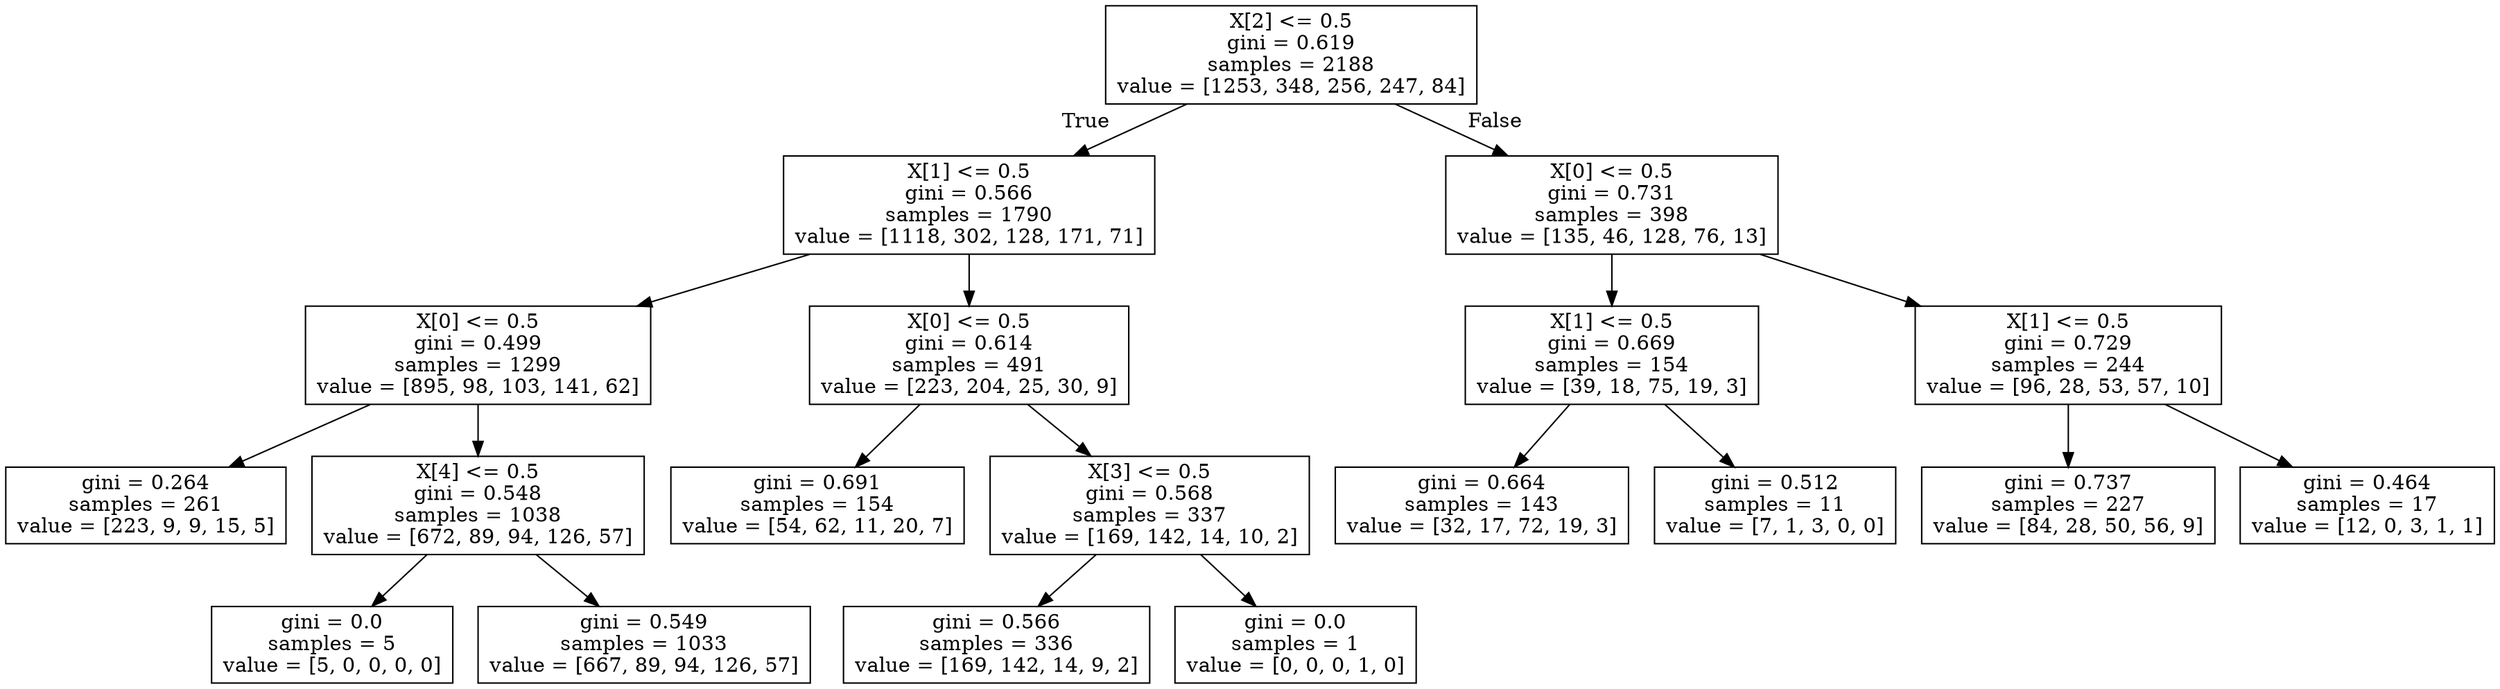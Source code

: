 digraph Tree {
node [shape=box] ;
0 [label="X[2] <= 0.5\ngini = 0.619\nsamples = 2188\nvalue = [1253, 348, 256, 247, 84]"] ;
1 [label="X[1] <= 0.5\ngini = 0.566\nsamples = 1790\nvalue = [1118, 302, 128, 171, 71]"] ;
0 -> 1 [labeldistance=2.5, labelangle=45, headlabel="True"] ;
2 [label="X[0] <= 0.5\ngini = 0.499\nsamples = 1299\nvalue = [895, 98, 103, 141, 62]"] ;
1 -> 2 ;
3 [label="gini = 0.264\nsamples = 261\nvalue = [223, 9, 9, 15, 5]"] ;
2 -> 3 ;
4 [label="X[4] <= 0.5\ngini = 0.548\nsamples = 1038\nvalue = [672, 89, 94, 126, 57]"] ;
2 -> 4 ;
5 [label="gini = 0.0\nsamples = 5\nvalue = [5, 0, 0, 0, 0]"] ;
4 -> 5 ;
6 [label="gini = 0.549\nsamples = 1033\nvalue = [667, 89, 94, 126, 57]"] ;
4 -> 6 ;
7 [label="X[0] <= 0.5\ngini = 0.614\nsamples = 491\nvalue = [223, 204, 25, 30, 9]"] ;
1 -> 7 ;
8 [label="gini = 0.691\nsamples = 154\nvalue = [54, 62, 11, 20, 7]"] ;
7 -> 8 ;
9 [label="X[3] <= 0.5\ngini = 0.568\nsamples = 337\nvalue = [169, 142, 14, 10, 2]"] ;
7 -> 9 ;
10 [label="gini = 0.566\nsamples = 336\nvalue = [169, 142, 14, 9, 2]"] ;
9 -> 10 ;
11 [label="gini = 0.0\nsamples = 1\nvalue = [0, 0, 0, 1, 0]"] ;
9 -> 11 ;
12 [label="X[0] <= 0.5\ngini = 0.731\nsamples = 398\nvalue = [135, 46, 128, 76, 13]"] ;
0 -> 12 [labeldistance=2.5, labelangle=-45, headlabel="False"] ;
13 [label="X[1] <= 0.5\ngini = 0.669\nsamples = 154\nvalue = [39, 18, 75, 19, 3]"] ;
12 -> 13 ;
14 [label="gini = 0.664\nsamples = 143\nvalue = [32, 17, 72, 19, 3]"] ;
13 -> 14 ;
15 [label="gini = 0.512\nsamples = 11\nvalue = [7, 1, 3, 0, 0]"] ;
13 -> 15 ;
16 [label="X[1] <= 0.5\ngini = 0.729\nsamples = 244\nvalue = [96, 28, 53, 57, 10]"] ;
12 -> 16 ;
17 [label="gini = 0.737\nsamples = 227\nvalue = [84, 28, 50, 56, 9]"] ;
16 -> 17 ;
18 [label="gini = 0.464\nsamples = 17\nvalue = [12, 0, 3, 1, 1]"] ;
16 -> 18 ;
}